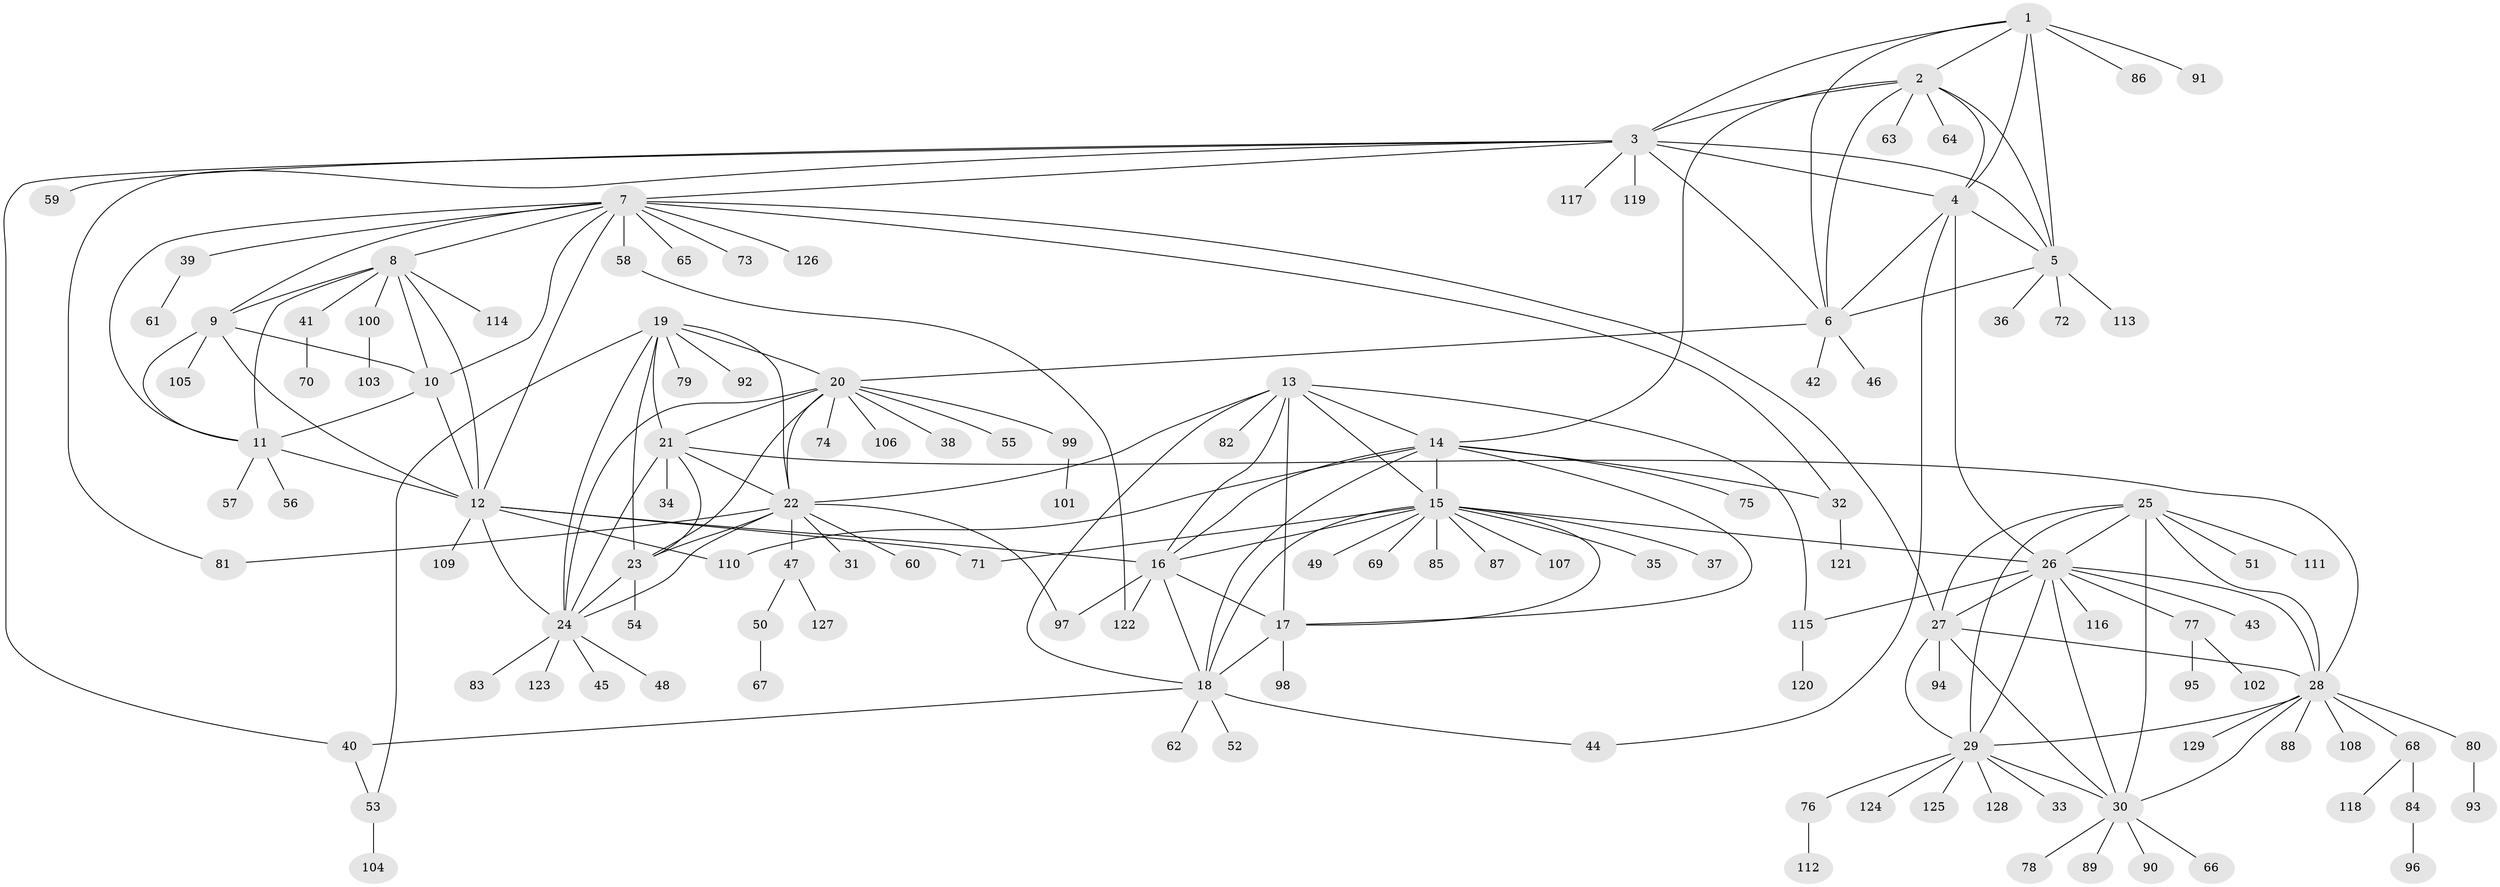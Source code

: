 // coarse degree distribution, {7: 0.009433962264150943, 5: 0.018867924528301886, 12: 0.009433962264150943, 11: 0.009433962264150943, 8: 0.02830188679245283, 3: 0.03773584905660377, 10: 0.03773584905660377, 15: 0.009433962264150943, 4: 0.02830188679245283, 9: 0.018867924528301886, 13: 0.009433962264150943, 1: 0.6792452830188679, 2: 0.10377358490566038}
// Generated by graph-tools (version 1.1) at 2025/24/03/03/25 07:24:09]
// undirected, 129 vertices, 194 edges
graph export_dot {
graph [start="1"]
  node [color=gray90,style=filled];
  1;
  2;
  3;
  4;
  5;
  6;
  7;
  8;
  9;
  10;
  11;
  12;
  13;
  14;
  15;
  16;
  17;
  18;
  19;
  20;
  21;
  22;
  23;
  24;
  25;
  26;
  27;
  28;
  29;
  30;
  31;
  32;
  33;
  34;
  35;
  36;
  37;
  38;
  39;
  40;
  41;
  42;
  43;
  44;
  45;
  46;
  47;
  48;
  49;
  50;
  51;
  52;
  53;
  54;
  55;
  56;
  57;
  58;
  59;
  60;
  61;
  62;
  63;
  64;
  65;
  66;
  67;
  68;
  69;
  70;
  71;
  72;
  73;
  74;
  75;
  76;
  77;
  78;
  79;
  80;
  81;
  82;
  83;
  84;
  85;
  86;
  87;
  88;
  89;
  90;
  91;
  92;
  93;
  94;
  95;
  96;
  97;
  98;
  99;
  100;
  101;
  102;
  103;
  104;
  105;
  106;
  107;
  108;
  109;
  110;
  111;
  112;
  113;
  114;
  115;
  116;
  117;
  118;
  119;
  120;
  121;
  122;
  123;
  124;
  125;
  126;
  127;
  128;
  129;
  1 -- 2;
  1 -- 3;
  1 -- 4;
  1 -- 5;
  1 -- 6;
  1 -- 86;
  1 -- 91;
  2 -- 3;
  2 -- 4;
  2 -- 5;
  2 -- 6;
  2 -- 14;
  2 -- 63;
  2 -- 64;
  3 -- 4;
  3 -- 5;
  3 -- 6;
  3 -- 7;
  3 -- 40;
  3 -- 59;
  3 -- 81;
  3 -- 117;
  3 -- 119;
  4 -- 5;
  4 -- 6;
  4 -- 26;
  4 -- 44;
  5 -- 6;
  5 -- 36;
  5 -- 72;
  5 -- 113;
  6 -- 20;
  6 -- 42;
  6 -- 46;
  7 -- 8;
  7 -- 9;
  7 -- 10;
  7 -- 11;
  7 -- 12;
  7 -- 27;
  7 -- 32;
  7 -- 39;
  7 -- 58;
  7 -- 65;
  7 -- 73;
  7 -- 126;
  8 -- 9;
  8 -- 10;
  8 -- 11;
  8 -- 12;
  8 -- 41;
  8 -- 100;
  8 -- 114;
  9 -- 10;
  9 -- 11;
  9 -- 12;
  9 -- 105;
  10 -- 11;
  10 -- 12;
  11 -- 12;
  11 -- 56;
  11 -- 57;
  12 -- 16;
  12 -- 24;
  12 -- 71;
  12 -- 109;
  12 -- 110;
  13 -- 14;
  13 -- 15;
  13 -- 16;
  13 -- 17;
  13 -- 18;
  13 -- 22;
  13 -- 82;
  13 -- 115;
  14 -- 15;
  14 -- 16;
  14 -- 17;
  14 -- 18;
  14 -- 32;
  14 -- 75;
  14 -- 110;
  15 -- 16;
  15 -- 17;
  15 -- 18;
  15 -- 26;
  15 -- 35;
  15 -- 37;
  15 -- 49;
  15 -- 69;
  15 -- 71;
  15 -- 85;
  15 -- 87;
  15 -- 107;
  16 -- 17;
  16 -- 18;
  16 -- 97;
  16 -- 122;
  17 -- 18;
  17 -- 98;
  18 -- 40;
  18 -- 44;
  18 -- 52;
  18 -- 62;
  19 -- 20;
  19 -- 21;
  19 -- 22;
  19 -- 23;
  19 -- 24;
  19 -- 53;
  19 -- 79;
  19 -- 92;
  20 -- 21;
  20 -- 22;
  20 -- 23;
  20 -- 24;
  20 -- 38;
  20 -- 55;
  20 -- 74;
  20 -- 99;
  20 -- 106;
  21 -- 22;
  21 -- 23;
  21 -- 24;
  21 -- 28;
  21 -- 34;
  22 -- 23;
  22 -- 24;
  22 -- 31;
  22 -- 47;
  22 -- 60;
  22 -- 81;
  22 -- 97;
  23 -- 24;
  23 -- 54;
  24 -- 45;
  24 -- 48;
  24 -- 83;
  24 -- 123;
  25 -- 26;
  25 -- 27;
  25 -- 28;
  25 -- 29;
  25 -- 30;
  25 -- 51;
  25 -- 111;
  26 -- 27;
  26 -- 28;
  26 -- 29;
  26 -- 30;
  26 -- 43;
  26 -- 77;
  26 -- 115;
  26 -- 116;
  27 -- 28;
  27 -- 29;
  27 -- 30;
  27 -- 94;
  28 -- 29;
  28 -- 30;
  28 -- 68;
  28 -- 80;
  28 -- 88;
  28 -- 108;
  28 -- 129;
  29 -- 30;
  29 -- 33;
  29 -- 76;
  29 -- 124;
  29 -- 125;
  29 -- 128;
  30 -- 66;
  30 -- 78;
  30 -- 89;
  30 -- 90;
  32 -- 121;
  39 -- 61;
  40 -- 53;
  41 -- 70;
  47 -- 50;
  47 -- 127;
  50 -- 67;
  53 -- 104;
  58 -- 122;
  68 -- 84;
  68 -- 118;
  76 -- 112;
  77 -- 95;
  77 -- 102;
  80 -- 93;
  84 -- 96;
  99 -- 101;
  100 -- 103;
  115 -- 120;
}
